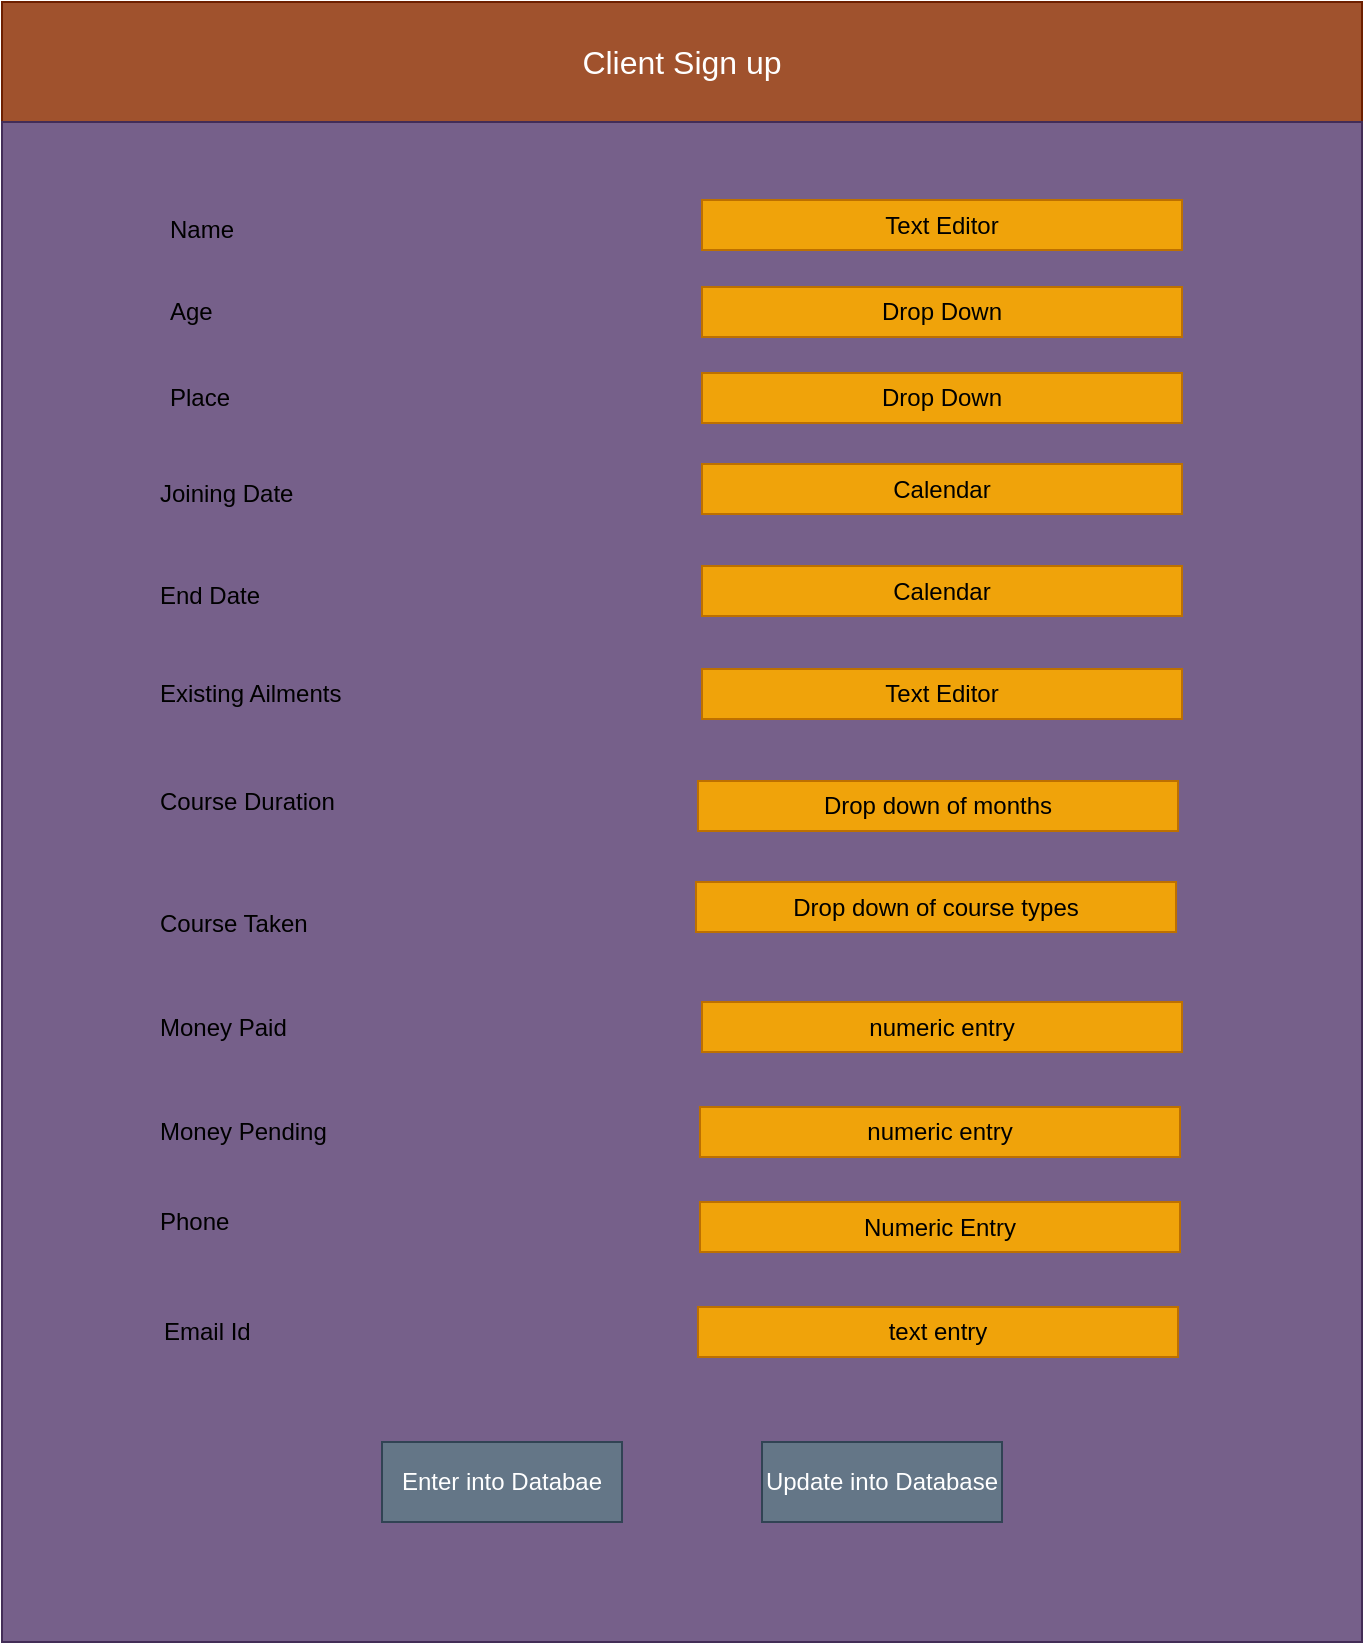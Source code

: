 <mxfile version="24.7.17">
  <diagram name="Page-1" id="zXV77zgW1vlgLexv1xuS">
    <mxGraphModel dx="1434" dy="844" grid="1" gridSize="10" guides="1" tooltips="1" connect="1" arrows="1" fold="1" page="1" pageScale="1" pageWidth="850" pageHeight="1100" math="0" shadow="0">
      <root>
        <mxCell id="0" />
        <mxCell id="1" parent="0" />
        <mxCell id="pt6PdEiMAnSn8uvLqeFs-2" value="&lt;font style=&quot;font-size: 16px;&quot;&gt;Client Sign up&lt;/font&gt;" style="rounded=0;whiteSpace=wrap;html=1;fillColor=#a0522d;fontColor=#ffffff;strokeColor=#6D1F00;" parent="1" vertex="1">
          <mxGeometry x="80" y="140" width="680" height="60" as="geometry" />
        </mxCell>
        <mxCell id="pt6PdEiMAnSn8uvLqeFs-3" value="" style="rounded=0;whiteSpace=wrap;html=1;fillColor=#76608a;fontColor=#ffffff;strokeColor=#432D57;" parent="1" vertex="1">
          <mxGeometry x="80" y="200" width="680" height="760" as="geometry" />
        </mxCell>
        <mxCell id="pt6PdEiMAnSn8uvLqeFs-4" value="Name" style="text;html=1;align=left;verticalAlign=middle;whiteSpace=wrap;rounded=0;" parent="1" vertex="1">
          <mxGeometry x="162" y="239" width="60" height="30" as="geometry" />
        </mxCell>
        <mxCell id="pt6PdEiMAnSn8uvLqeFs-5" value="Age" style="text;html=1;align=left;verticalAlign=middle;whiteSpace=wrap;rounded=0;" parent="1" vertex="1">
          <mxGeometry x="162" y="280" width="60" height="30" as="geometry" />
        </mxCell>
        <mxCell id="pt6PdEiMAnSn8uvLqeFs-7" value="Place&amp;nbsp;" style="text;html=1;align=left;verticalAlign=middle;whiteSpace=wrap;rounded=0;" parent="1" vertex="1">
          <mxGeometry x="162" y="323" width="60" height="30" as="geometry" />
        </mxCell>
        <mxCell id="pt6PdEiMAnSn8uvLqeFs-8" value="Joining Date" style="text;html=1;align=left;verticalAlign=middle;whiteSpace=wrap;rounded=0;" parent="1" vertex="1">
          <mxGeometry x="157" y="371" width="80" height="30" as="geometry" />
        </mxCell>
        <mxCell id="pt6PdEiMAnSn8uvLqeFs-9" value="End Date" style="text;html=1;align=left;verticalAlign=middle;whiteSpace=wrap;rounded=0;" parent="1" vertex="1">
          <mxGeometry x="157" y="422" width="60" height="30" as="geometry" />
        </mxCell>
        <mxCell id="pt6PdEiMAnSn8uvLqeFs-10" value="Existing Ailments" style="text;html=1;align=left;verticalAlign=middle;whiteSpace=wrap;rounded=0;" parent="1" vertex="1">
          <mxGeometry x="157" y="471" width="100" height="30" as="geometry" />
        </mxCell>
        <mxCell id="pt6PdEiMAnSn8uvLqeFs-11" value="Course Duration" style="text;html=1;align=left;verticalAlign=middle;whiteSpace=wrap;rounded=0;" parent="1" vertex="1">
          <mxGeometry x="157" y="524.5" width="100" height="30" as="geometry" />
        </mxCell>
        <mxCell id="pt6PdEiMAnSn8uvLqeFs-12" value="Course Taken" style="text;html=1;align=left;verticalAlign=middle;whiteSpace=wrap;rounded=0;" parent="1" vertex="1">
          <mxGeometry x="157" y="586" width="90" height="30" as="geometry" />
        </mxCell>
        <mxCell id="pt6PdEiMAnSn8uvLqeFs-13" value="Money Paid" style="text;html=1;align=left;verticalAlign=middle;whiteSpace=wrap;rounded=0;" parent="1" vertex="1">
          <mxGeometry x="157" y="637.5" width="80" height="30" as="geometry" />
        </mxCell>
        <mxCell id="pt6PdEiMAnSn8uvLqeFs-14" value="Money Pending" style="text;html=1;align=left;verticalAlign=middle;whiteSpace=wrap;rounded=0;" parent="1" vertex="1">
          <mxGeometry x="157" y="690" width="100" height="30" as="geometry" />
        </mxCell>
        <mxCell id="pt6PdEiMAnSn8uvLqeFs-15" value="Text Editor" style="rounded=0;whiteSpace=wrap;html=1;fillColor=#f0a30a;fontColor=#000000;strokeColor=#BD7000;" parent="1" vertex="1">
          <mxGeometry x="430" y="239" width="240" height="25" as="geometry" />
        </mxCell>
        <mxCell id="pt6PdEiMAnSn8uvLqeFs-16" value="Drop Down" style="rounded=0;whiteSpace=wrap;html=1;fillColor=#f0a30a;fontColor=#000000;strokeColor=#BD7000;" parent="1" vertex="1">
          <mxGeometry x="430" y="325.5" width="240" height="25" as="geometry" />
        </mxCell>
        <mxCell id="pt6PdEiMAnSn8uvLqeFs-17" value="Drop Down" style="rounded=0;whiteSpace=wrap;html=1;fillColor=#f0a30a;fontColor=#000000;strokeColor=#BD7000;" parent="1" vertex="1">
          <mxGeometry x="430" y="282.5" width="240" height="25" as="geometry" />
        </mxCell>
        <mxCell id="pt6PdEiMAnSn8uvLqeFs-18" value="Calendar" style="rounded=0;whiteSpace=wrap;html=1;fillColor=#f0a30a;fontColor=#000000;strokeColor=#BD7000;" parent="1" vertex="1">
          <mxGeometry x="430" y="371" width="240" height="25" as="geometry" />
        </mxCell>
        <mxCell id="pt6PdEiMAnSn8uvLqeFs-19" value="Calendar" style="rounded=0;whiteSpace=wrap;html=1;fillColor=#f0a30a;fontColor=#000000;strokeColor=#BD7000;" parent="1" vertex="1">
          <mxGeometry x="430" y="422" width="240" height="25" as="geometry" />
        </mxCell>
        <mxCell id="pt6PdEiMAnSn8uvLqeFs-20" value="Text Editor" style="rounded=0;whiteSpace=wrap;html=1;fillColor=#f0a30a;fontColor=#000000;strokeColor=#BD7000;" parent="1" vertex="1">
          <mxGeometry x="430" y="473.5" width="240" height="25" as="geometry" />
        </mxCell>
        <mxCell id="pt6PdEiMAnSn8uvLqeFs-21" value="Drop down of months" style="rounded=0;whiteSpace=wrap;html=1;fillColor=#f0a30a;fontColor=#000000;strokeColor=#BD7000;" parent="1" vertex="1">
          <mxGeometry x="428" y="529.5" width="240" height="25" as="geometry" />
        </mxCell>
        <mxCell id="pt6PdEiMAnSn8uvLqeFs-22" value="Drop down of course types" style="rounded=0;whiteSpace=wrap;html=1;fillColor=#f0a30a;fontColor=#000000;strokeColor=#BD7000;" parent="1" vertex="1">
          <mxGeometry x="427" y="580" width="240" height="25" as="geometry" />
        </mxCell>
        <mxCell id="pt6PdEiMAnSn8uvLqeFs-24" value="numeric entry" style="rounded=0;whiteSpace=wrap;html=1;fillColor=#f0a30a;fontColor=#000000;strokeColor=#BD7000;" parent="1" vertex="1">
          <mxGeometry x="430" y="640" width="240" height="25" as="geometry" />
        </mxCell>
        <mxCell id="pt6PdEiMAnSn8uvLqeFs-25" value="numeric entry" style="rounded=0;whiteSpace=wrap;html=1;fillColor=#f0a30a;fontColor=#000000;strokeColor=#BD7000;" parent="1" vertex="1">
          <mxGeometry x="429" y="692.5" width="240" height="25" as="geometry" />
        </mxCell>
        <mxCell id="pt6PdEiMAnSn8uvLqeFs-26" value="Enter into Databae" style="rounded=0;whiteSpace=wrap;html=1;fillColor=#647687;fontColor=#ffffff;strokeColor=#314354;" parent="1" vertex="1">
          <mxGeometry x="270" y="860" width="120" height="40" as="geometry" />
        </mxCell>
        <mxCell id="pt6PdEiMAnSn8uvLqeFs-27" value="Update into Database" style="rounded=0;whiteSpace=wrap;html=1;fillColor=#647687;fontColor=#ffffff;strokeColor=#314354;" parent="1" vertex="1">
          <mxGeometry x="460" y="860" width="120" height="40" as="geometry" />
        </mxCell>
        <mxCell id="pt6PdEiMAnSn8uvLqeFs-28" value="Phone" style="text;html=1;align=left;verticalAlign=middle;whiteSpace=wrap;rounded=0;" parent="1" vertex="1">
          <mxGeometry x="157" y="735" width="80" height="30" as="geometry" />
        </mxCell>
        <mxCell id="pt6PdEiMAnSn8uvLqeFs-29" value="Email Id" style="text;html=1;align=left;verticalAlign=middle;whiteSpace=wrap;rounded=0;" parent="1" vertex="1">
          <mxGeometry x="159" y="790" width="100" height="30" as="geometry" />
        </mxCell>
        <mxCell id="pt6PdEiMAnSn8uvLqeFs-30" value="Numeric Entry" style="rounded=0;whiteSpace=wrap;html=1;fillColor=#f0a30a;fontColor=#000000;strokeColor=#BD7000;" parent="1" vertex="1">
          <mxGeometry x="429" y="740" width="240" height="25" as="geometry" />
        </mxCell>
        <mxCell id="pt6PdEiMAnSn8uvLqeFs-31" value="text entry" style="rounded=0;whiteSpace=wrap;html=1;fillColor=#f0a30a;fontColor=#000000;strokeColor=#BD7000;" parent="1" vertex="1">
          <mxGeometry x="428" y="792.5" width="240" height="25" as="geometry" />
        </mxCell>
      </root>
    </mxGraphModel>
  </diagram>
</mxfile>
